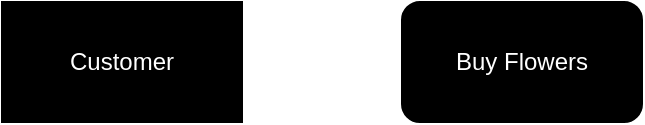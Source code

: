 <mxfile version="24.7.17">
  <diagram name="Page-1" id="c7558073-3199-34d8-9f00-42111426c3f3">
    <mxGraphModel dx="679" dy="459" grid="1" gridSize="10" guides="1" tooltips="1" connect="1" arrows="1" fold="1" page="1" pageScale="1" pageWidth="826" pageHeight="1169" background="none" math="0" shadow="0">
      <root>
        <mxCell id="0" />
        <mxCell id="1" parent="0" />
        <mxCell id="bp3YX8-ofTabZ76FavpL-96" value="sdasdadsdakd" style="rounded=1;whiteSpace=wrap;html=1;fillColor=#000000;" vertex="1" parent="1">
          <mxGeometry x="240" y="170" width="120" height="60" as="geometry" />
        </mxCell>
        <mxCell id="bp3YX8-ofTabZ76FavpL-98" value="E" style="rounded=0;whiteSpace=wrap;html=1;fillColor=#000000;" vertex="1" parent="1">
          <mxGeometry x="40" y="170" width="120" height="60" as="geometry" />
        </mxCell>
        <mxCell id="bp3YX8-ofTabZ76FavpL-99" value="Customer" style="text;html=1;align=center;verticalAlign=middle;whiteSpace=wrap;rounded=0;fontColor=#FFFFFF;" vertex="1" parent="1">
          <mxGeometry x="70" y="185" width="60" height="30" as="geometry" />
        </mxCell>
        <mxCell id="bp3YX8-ofTabZ76FavpL-100" value="Buy Flowers" style="text;html=1;align=center;verticalAlign=middle;whiteSpace=wrap;rounded=0;fontColor=#FFFFFF;" vertex="1" parent="1">
          <mxGeometry x="250" y="185" width="100" height="30" as="geometry" />
        </mxCell>
      </root>
    </mxGraphModel>
  </diagram>
</mxfile>
